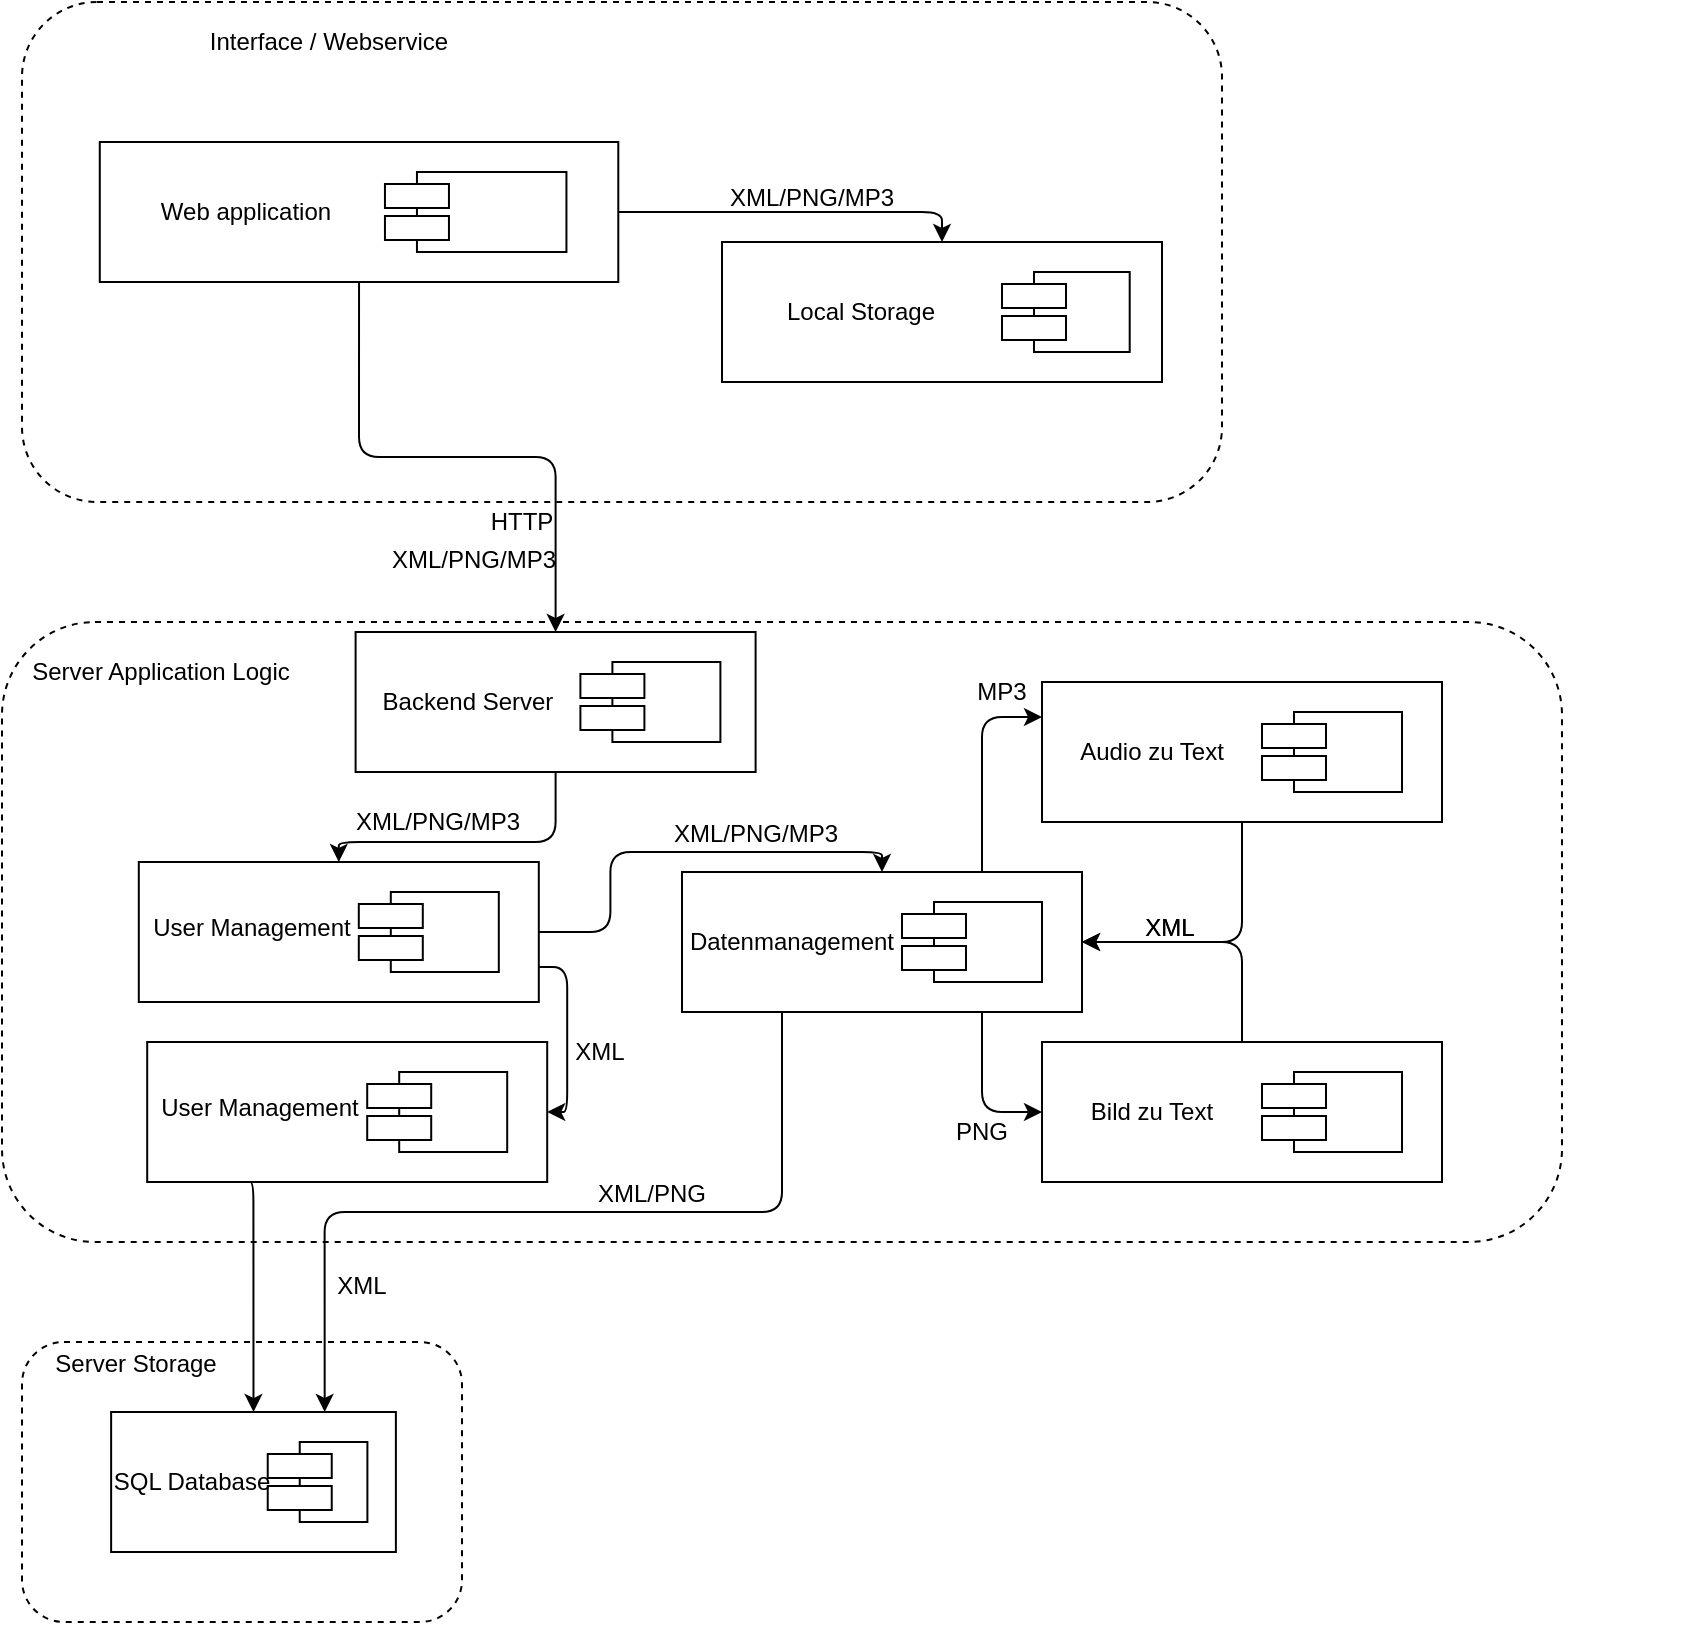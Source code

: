 <mxfile version="14.6.9" type="device"><diagram name="Page-1" id="5f0bae14-7c28-e335-631c-24af17079c00"><mxGraphModel dx="1422" dy="762" grid="1" gridSize="10" guides="1" tooltips="1" connect="1" arrows="1" fold="1" page="1" pageScale="1" pageWidth="1100" pageHeight="850" background="#ffffff" math="0" shadow="0"><root><mxCell id="0"/><mxCell id="1" parent="0"/><mxCell id="M4kyt89nX-22fWwxSUBl-4" value="" style="group" parent="1" vertex="1" connectable="0"><mxGeometry x="110" y="350" width="780" height="310" as="geometry"/></mxCell><mxCell id="M4kyt89nX-22fWwxSUBl-5" value="" style="rounded=1;whiteSpace=wrap;html=1;dashed=1;" parent="M4kyt89nX-22fWwxSUBl-4" vertex="1"><mxGeometry width="780" height="310" as="geometry"/></mxCell><mxCell id="M4kyt89nX-22fWwxSUBl-6" value="Server Application Logic" style="text;html=1;strokeColor=none;fillColor=none;align=center;verticalAlign=middle;whiteSpace=wrap;rounded=0;dashed=1;" parent="M4kyt89nX-22fWwxSUBl-4" vertex="1"><mxGeometry x="8.421" y="12.4" width="143.158" height="24.8" as="geometry"/></mxCell><mxCell id="M4kyt89nX-22fWwxSUBl-10" value="" style="shape=component;align=left;spacingLeft=36;rounded=0;shadow=0;comic=0;labelBackgroundColor=none;strokeWidth=1;fontFamily=Verdana;fontSize=12;html=1;" parent="M4kyt89nX-22fWwxSUBl-4" vertex="1"><mxGeometry x="279.2" y="20" width="70" height="40" as="geometry"/></mxCell><mxCell id="M4kyt89nX-22fWwxSUBl-17" value="" style="html=1;rounded=0;shadow=0;comic=0;labelBackgroundColor=none;strokeWidth=1;fontFamily=Verdana;fontSize=12;align=center;" parent="M4kyt89nX-22fWwxSUBl-4" vertex="1"><mxGeometry x="176.8" y="5" width="200" height="70" as="geometry"/></mxCell><mxCell id="M4kyt89nX-22fWwxSUBl-18" value="" style="shape=component;align=left;spacingLeft=36;rounded=0;shadow=0;comic=0;labelBackgroundColor=none;strokeWidth=1;fontFamily=Verdana;fontSize=12;html=1;" parent="M4kyt89nX-22fWwxSUBl-4" vertex="1"><mxGeometry x="289.2" y="20" width="70" height="40" as="geometry"/></mxCell><mxCell id="M4kyt89nX-22fWwxSUBl-19" value="Backend Server" style="text;html=1;strokeColor=none;fillColor=none;align=center;verticalAlign=middle;whiteSpace=wrap;rounded=0;dashed=1;" parent="M4kyt89nX-22fWwxSUBl-4" vertex="1"><mxGeometry x="168.4" y="30" width="129.6" height="20" as="geometry"/></mxCell><mxCell id="M4kyt89nX-22fWwxSUBl-20" value="" style="shape=component;align=left;spacingLeft=36;rounded=0;shadow=0;comic=0;labelBackgroundColor=none;strokeWidth=1;fontFamily=Verdana;fontSize=12;html=1;" parent="M4kyt89nX-22fWwxSUBl-4" vertex="1"><mxGeometry x="172.6" y="215" width="70" height="40" as="geometry"/></mxCell><mxCell id="M4kyt89nX-22fWwxSUBl-21" value="" style="html=1;rounded=0;shadow=0;comic=0;labelBackgroundColor=none;strokeWidth=1;fontFamily=Verdana;fontSize=12;align=center;" parent="M4kyt89nX-22fWwxSUBl-4" vertex="1"><mxGeometry x="72.6" y="210" width="200" height="70" as="geometry"/></mxCell><mxCell id="M4kyt89nX-22fWwxSUBl-22" value="" style="shape=component;align=left;spacingLeft=36;rounded=0;shadow=0;comic=0;labelBackgroundColor=none;strokeWidth=1;fontFamily=Verdana;fontSize=12;html=1;" parent="M4kyt89nX-22fWwxSUBl-4" vertex="1"><mxGeometry x="182.6" y="225" width="70" height="40" as="geometry"/></mxCell><mxCell id="M4kyt89nX-22fWwxSUBl-23" value="User Management" style="text;html=1;strokeColor=none;fillColor=none;align=center;verticalAlign=middle;whiteSpace=wrap;rounded=0;dashed=1;" parent="M4kyt89nX-22fWwxSUBl-4" vertex="1"><mxGeometry x="64.2" y="230" width="129.6" height="25" as="geometry"/></mxCell><mxCell id="M4kyt89nX-22fWwxSUBl-24" value="" style="shape=component;align=left;spacingLeft=36;rounded=0;shadow=0;comic=0;labelBackgroundColor=none;strokeWidth=1;fontFamily=Verdana;fontSize=12;html=1;" parent="M4kyt89nX-22fWwxSUBl-4" vertex="1"><mxGeometry x="440" y="130" width="70" height="40" as="geometry"/></mxCell><mxCell id="M4kyt89nX-22fWwxSUBl-25" value="" style="html=1;rounded=0;shadow=0;comic=0;labelBackgroundColor=none;strokeWidth=1;fontFamily=Verdana;fontSize=12;align=center;" parent="M4kyt89nX-22fWwxSUBl-4" vertex="1"><mxGeometry x="340" y="125" width="200" height="70" as="geometry"/></mxCell><mxCell id="M4kyt89nX-22fWwxSUBl-26" value="" style="shape=component;align=left;spacingLeft=36;rounded=0;shadow=0;comic=0;labelBackgroundColor=none;strokeWidth=1;fontFamily=Verdana;fontSize=12;html=1;" parent="M4kyt89nX-22fWwxSUBl-4" vertex="1"><mxGeometry x="450" y="140" width="70" height="40" as="geometry"/></mxCell><mxCell id="M4kyt89nX-22fWwxSUBl-27" value="Datenmanagement" style="text;html=1;strokeColor=none;fillColor=none;align=center;verticalAlign=middle;whiteSpace=wrap;rounded=0;dashed=1;" parent="M4kyt89nX-22fWwxSUBl-4" vertex="1"><mxGeometry x="330" y="150" width="129.6" height="20" as="geometry"/></mxCell><mxCell id="M4kyt89nX-22fWwxSUBl-67" value="" style="shape=component;align=left;spacingLeft=36;rounded=0;shadow=0;comic=0;labelBackgroundColor=none;strokeWidth=1;fontFamily=Verdana;fontSize=12;html=1;" parent="M4kyt89nX-22fWwxSUBl-4" vertex="1"><mxGeometry x="168.4" y="125" width="70" height="40" as="geometry"/></mxCell><mxCell id="M4kyt89nX-22fWwxSUBl-68" value="" style="html=1;rounded=0;shadow=0;comic=0;labelBackgroundColor=none;strokeWidth=1;fontFamily=Verdana;fontSize=12;align=center;" parent="M4kyt89nX-22fWwxSUBl-4" vertex="1"><mxGeometry x="68.4" y="120" width="200" height="70" as="geometry"/></mxCell><mxCell id="M4kyt89nX-22fWwxSUBl-69" value="" style="shape=component;align=left;spacingLeft=36;rounded=0;shadow=0;comic=0;labelBackgroundColor=none;strokeWidth=1;fontFamily=Verdana;fontSize=12;html=1;" parent="M4kyt89nX-22fWwxSUBl-4" vertex="1"><mxGeometry x="178.4" y="135" width="70" height="40" as="geometry"/></mxCell><mxCell id="M4kyt89nX-22fWwxSUBl-70" value="User Management" style="text;html=1;strokeColor=none;fillColor=none;align=center;verticalAlign=middle;whiteSpace=wrap;rounded=0;dashed=1;" parent="M4kyt89nX-22fWwxSUBl-4" vertex="1"><mxGeometry x="60" y="140" width="129.6" height="25" as="geometry"/></mxCell><mxCell id="M4kyt89nX-22fWwxSUBl-71" value="" style="endArrow=classic;html=1;exitX=0.5;exitY=1;exitDx=0;exitDy=0;entryX=0.5;entryY=0;entryDx=0;entryDy=0;edgeStyle=orthogonalEdgeStyle;endFill=1;" parent="M4kyt89nX-22fWwxSUBl-4" source="M4kyt89nX-22fWwxSUBl-17" target="M4kyt89nX-22fWwxSUBl-68" edge="1"><mxGeometry width="50" height="50" relative="1" as="geometry"><mxPoint x="188.519" y="-160" as="sourcePoint"/><mxPoint x="289.2" y="40" as="targetPoint"/><Array as="points"><mxPoint x="277" y="110"/><mxPoint x="168" y="110"/></Array></mxGeometry></mxCell><mxCell id="M4kyt89nX-22fWwxSUBl-72" value="" style="endArrow=classic;html=1;exitX=1;exitY=0.5;exitDx=0;exitDy=0;entryX=0.5;entryY=0;entryDx=0;entryDy=0;edgeStyle=orthogonalEdgeStyle;endFill=1;" parent="M4kyt89nX-22fWwxSUBl-4" source="M4kyt89nX-22fWwxSUBl-68" target="M4kyt89nX-22fWwxSUBl-25" edge="1"><mxGeometry width="50" height="50" relative="1" as="geometry"><mxPoint x="289.2" y="110" as="sourcePoint"/><mxPoint x="178.4" y="130" as="targetPoint"/></mxGeometry></mxCell><mxCell id="M4kyt89nX-22fWwxSUBl-73" value="" style="endArrow=classic;html=1;exitX=1;exitY=0.75;exitDx=0;exitDy=0;entryX=1;entryY=0.5;entryDx=0;entryDy=0;edgeStyle=orthogonalEdgeStyle;endFill=1;" parent="M4kyt89nX-22fWwxSUBl-4" source="M4kyt89nX-22fWwxSUBl-68" target="M4kyt89nX-22fWwxSUBl-21" edge="1"><mxGeometry width="50" height="50" relative="1" as="geometry"><mxPoint x="278.4" y="165" as="sourcePoint"/><mxPoint x="438.4" y="220" as="targetPoint"/></mxGeometry></mxCell><mxCell id="M4kyt89nX-22fWwxSUBl-89" value="" style="shape=component;align=left;spacingLeft=36;rounded=0;shadow=0;comic=0;labelBackgroundColor=none;strokeWidth=1;fontFamily=Verdana;fontSize=12;html=1;" parent="M4kyt89nX-22fWwxSUBl-4" vertex="1"><mxGeometry x="620" y="215" width="70" height="40" as="geometry"/></mxCell><mxCell id="M4kyt89nX-22fWwxSUBl-90" value="" style="html=1;rounded=0;shadow=0;comic=0;labelBackgroundColor=none;strokeWidth=1;fontFamily=Verdana;fontSize=12;align=center;" parent="M4kyt89nX-22fWwxSUBl-4" vertex="1"><mxGeometry x="520" y="210" width="200" height="70" as="geometry"/></mxCell><mxCell id="M4kyt89nX-22fWwxSUBl-91" value="" style="shape=component;align=left;spacingLeft=36;rounded=0;shadow=0;comic=0;labelBackgroundColor=none;strokeWidth=1;fontFamily=Verdana;fontSize=12;html=1;" parent="M4kyt89nX-22fWwxSUBl-4" vertex="1"><mxGeometry x="630" y="225" width="70" height="40" as="geometry"/></mxCell><mxCell id="M4kyt89nX-22fWwxSUBl-92" value="Bild zu Text" style="text;html=1;strokeColor=none;fillColor=none;align=center;verticalAlign=middle;whiteSpace=wrap;rounded=0;dashed=1;" parent="M4kyt89nX-22fWwxSUBl-4" vertex="1"><mxGeometry x="510" y="235" width="129.6" height="20" as="geometry"/></mxCell><mxCell id="M4kyt89nX-22fWwxSUBl-93" value="" style="endArrow=classic;html=1;entryX=0;entryY=0.5;entryDx=0;entryDy=0;edgeStyle=orthogonalEdgeStyle;endFill=1;exitX=0.75;exitY=1;exitDx=0;exitDy=0;" parent="M4kyt89nX-22fWwxSUBl-4" source="M4kyt89nX-22fWwxSUBl-25" target="M4kyt89nX-22fWwxSUBl-90" edge="1"><mxGeometry width="50" height="50" relative="1" as="geometry"><mxPoint x="450" y="205" as="sourcePoint"/><mxPoint x="438.4" y="405" as="targetPoint"/></mxGeometry></mxCell><mxCell id="M4kyt89nX-22fWwxSUBl-94" value="" style="endArrow=classic;html=1;entryX=1;entryY=0.5;entryDx=0;entryDy=0;edgeStyle=orthogonalEdgeStyle;endFill=1;exitX=0.5;exitY=0;exitDx=0;exitDy=0;" parent="M4kyt89nX-22fWwxSUBl-4" source="M4kyt89nX-22fWwxSUBl-90" target="M4kyt89nX-22fWwxSUBl-25" edge="1"><mxGeometry width="603.85" height="162.5" relative="1" as="geometry"><mxPoint x="940" y="170" as="sourcePoint"/><mxPoint x="530" y="255" as="targetPoint"/></mxGeometry></mxCell><mxCell id="CDif8NWqnkDh6zgm821W-40" value="XML" style="text;html=1;strokeColor=none;fillColor=none;align=center;verticalAlign=middle;whiteSpace=wrap;rounded=0;" parent="M4kyt89nX-22fWwxSUBl-94" vertex="1"><mxGeometry x="563.85" y="142.5" width="40" height="20" as="geometry"/></mxCell><mxCell id="CDif8NWqnkDh6zgm821W-7" value="XML/PNG/MP3" style="text;html=1;strokeColor=none;fillColor=none;align=center;verticalAlign=middle;whiteSpace=wrap;rounded=0;" parent="M4kyt89nX-22fWwxSUBl-4" vertex="1"><mxGeometry x="198.4" y="90" width="40" height="20" as="geometry"/></mxCell><mxCell id="CDif8NWqnkDh6zgm821W-38" value="PNG" style="text;html=1;strokeColor=none;fillColor=none;align=center;verticalAlign=middle;whiteSpace=wrap;rounded=0;" parent="M4kyt89nX-22fWwxSUBl-4" vertex="1"><mxGeometry x="470" y="245" width="40" height="20" as="geometry"/></mxCell><mxCell id="CDif8NWqnkDh6zgm821W-46" value="XML" style="text;html=1;strokeColor=none;fillColor=none;align=center;verticalAlign=middle;whiteSpace=wrap;rounded=0;" parent="M4kyt89nX-22fWwxSUBl-4" vertex="1"><mxGeometry x="279.2" y="205" width="40" height="20" as="geometry"/></mxCell><mxCell id="bg4zA2yt-wc2OUY3tOKI-5" value="" style="shape=component;align=left;spacingLeft=36;rounded=0;shadow=0;comic=0;labelBackgroundColor=none;strokeWidth=1;fontFamily=Verdana;fontSize=12;html=1;" parent="M4kyt89nX-22fWwxSUBl-4" vertex="1"><mxGeometry x="620" y="35" width="70" height="40" as="geometry"/></mxCell><mxCell id="bg4zA2yt-wc2OUY3tOKI-6" value="" style="html=1;rounded=0;shadow=0;comic=0;labelBackgroundColor=none;strokeWidth=1;fontFamily=Verdana;fontSize=12;align=center;" parent="M4kyt89nX-22fWwxSUBl-4" vertex="1"><mxGeometry x="520" y="30" width="200" height="70" as="geometry"/></mxCell><mxCell id="bg4zA2yt-wc2OUY3tOKI-7" value="" style="shape=component;align=left;spacingLeft=36;rounded=0;shadow=0;comic=0;labelBackgroundColor=none;strokeWidth=1;fontFamily=Verdana;fontSize=12;html=1;" parent="M4kyt89nX-22fWwxSUBl-4" vertex="1"><mxGeometry x="630" y="45" width="70" height="40" as="geometry"/></mxCell><mxCell id="bg4zA2yt-wc2OUY3tOKI-8" value="Audio zu Text" style="text;html=1;strokeColor=none;fillColor=none;align=center;verticalAlign=middle;whiteSpace=wrap;rounded=0;dashed=1;" parent="M4kyt89nX-22fWwxSUBl-4" vertex="1"><mxGeometry x="510" y="55" width="129.6" height="20" as="geometry"/></mxCell><mxCell id="bg4zA2yt-wc2OUY3tOKI-9" value="" style="endArrow=classic;html=1;entryX=0;entryY=0.25;entryDx=0;entryDy=0;edgeStyle=orthogonalEdgeStyle;endFill=1;exitX=0.75;exitY=0;exitDx=0;exitDy=0;" parent="M4kyt89nX-22fWwxSUBl-4" source="M4kyt89nX-22fWwxSUBl-25" target="bg4zA2yt-wc2OUY3tOKI-6" edge="1"><mxGeometry width="50" height="50" relative="1" as="geometry"><mxPoint x="500" y="205" as="sourcePoint"/><mxPoint x="530" y="255" as="targetPoint"/></mxGeometry></mxCell><mxCell id="bg4zA2yt-wc2OUY3tOKI-10" value="MP3" style="text;html=1;strokeColor=none;fillColor=none;align=center;verticalAlign=middle;whiteSpace=wrap;rounded=0;" parent="M4kyt89nX-22fWwxSUBl-4" vertex="1"><mxGeometry x="480" y="25" width="40" height="20" as="geometry"/></mxCell><mxCell id="bg4zA2yt-wc2OUY3tOKI-12" value="" style="endArrow=classic;html=1;entryX=1;entryY=0.5;entryDx=0;entryDy=0;edgeStyle=orthogonalEdgeStyle;endFill=1;exitX=0.5;exitY=1;exitDx=0;exitDy=0;" parent="M4kyt89nX-22fWwxSUBl-4" source="bg4zA2yt-wc2OUY3tOKI-6" target="M4kyt89nX-22fWwxSUBl-25" edge="1"><mxGeometry width="603.85" height="162.5" relative="1" as="geometry"><mxPoint x="630" y="220" as="sourcePoint"/><mxPoint x="550" y="170" as="targetPoint"/></mxGeometry></mxCell><mxCell id="bg4zA2yt-wc2OUY3tOKI-13" value="XML" style="text;html=1;strokeColor=none;fillColor=none;align=center;verticalAlign=middle;whiteSpace=wrap;rounded=0;" parent="bg4zA2yt-wc2OUY3tOKI-12" vertex="1"><mxGeometry x="563.85" y="142.5" width="40" height="20" as="geometry"/></mxCell><mxCell id="M4kyt89nX-22fWwxSUBl-3" value="" style="group" parent="1" vertex="1" connectable="0"><mxGeometry x="120" y="40" width="840" height="250" as="geometry"/></mxCell><mxCell id="M4kyt89nX-22fWwxSUBl-1" value="" style="rounded=1;whiteSpace=wrap;html=1;dashed=1;" parent="M4kyt89nX-22fWwxSUBl-3" vertex="1"><mxGeometry width="600" height="250" as="geometry"/></mxCell><mxCell id="M4kyt89nX-22fWwxSUBl-2" value="Interface / Webservice" style="text;html=1;strokeColor=none;fillColor=none;align=center;verticalAlign=middle;whiteSpace=wrap;rounded=0;dashed=1;" parent="M4kyt89nX-22fWwxSUBl-3" vertex="1"><mxGeometry x="16.154" y="10" width="274.615" height="20" as="geometry"/></mxCell><mxCell id="M4kyt89nX-22fWwxSUBl-9" value="" style="html=1;rounded=0;shadow=0;comic=0;labelBackgroundColor=none;strokeWidth=1;fontFamily=Verdana;fontSize=12;align=center;" parent="M4kyt89nX-22fWwxSUBl-3" vertex="1"><mxGeometry x="350" y="120" width="220" height="70" as="geometry"/></mxCell><mxCell id="M4kyt89nX-22fWwxSUBl-11" value="Local Storage" style="text;html=1;strokeColor=none;fillColor=none;align=center;verticalAlign=middle;whiteSpace=wrap;rounded=0;dashed=1;" parent="M4kyt89nX-22fWwxSUBl-3" vertex="1"><mxGeometry x="315.328" y="145" width="209.354" height="20" as="geometry"/></mxCell><mxCell id="M4kyt89nX-22fWwxSUBl-8" value="" style="group" parent="M4kyt89nX-22fWwxSUBl-3" vertex="1" connectable="0"><mxGeometry y="70" width="350" height="70" as="geometry"/></mxCell><mxCell id="39150e848f15840c-4" value="" style="html=1;rounded=0;shadow=0;comic=0;labelBackgroundColor=none;strokeWidth=1;fontFamily=Verdana;fontSize=12;align=center;" parent="M4kyt89nX-22fWwxSUBl-8" vertex="1"><mxGeometry x="38.889" width="259.259" height="70" as="geometry"/></mxCell><mxCell id="39150e848f15840c-10" value="" style="shape=component;align=left;spacingLeft=36;rounded=0;shadow=0;comic=0;labelBackgroundColor=none;strokeWidth=1;fontFamily=Verdana;fontSize=12;html=1;" parent="M4kyt89nX-22fWwxSUBl-8" vertex="1"><mxGeometry x="181.481" y="15" width="90.741" height="40" as="geometry"/></mxCell><mxCell id="M4kyt89nX-22fWwxSUBl-7" value="Web application" style="text;html=1;strokeColor=none;fillColor=none;align=center;verticalAlign=middle;whiteSpace=wrap;rounded=0;dashed=1;" parent="M4kyt89nX-22fWwxSUBl-8" vertex="1"><mxGeometry x="28.0" y="25" width="168.0" height="20" as="geometry"/></mxCell><mxCell id="M4kyt89nX-22fWwxSUBl-47" value="" style="shape=component;align=left;spacingLeft=36;rounded=0;shadow=0;comic=0;labelBackgroundColor=none;strokeWidth=1;fontFamily=Verdana;fontSize=12;html=1;" parent="M4kyt89nX-22fWwxSUBl-3" vertex="1"><mxGeometry x="490" y="135" width="63.85" height="40" as="geometry"/></mxCell><mxCell id="M4kyt89nX-22fWwxSUBl-48" value="" style="endArrow=classic;html=1;exitX=1;exitY=0.5;exitDx=0;exitDy=0;entryX=0.5;entryY=0;entryDx=0;entryDy=0;edgeStyle=orthogonalEdgeStyle;endFill=1;" parent="M4kyt89nX-22fWwxSUBl-3" source="39150e848f15840c-4" target="M4kyt89nX-22fWwxSUBl-9" edge="1"><mxGeometry width="50" height="50" relative="1" as="geometry"><mxPoint x="549.231" y="100" as="sourcePoint"/><mxPoint x="630" y="50" as="targetPoint"/></mxGeometry></mxCell><mxCell id="M4kyt89nX-22fWwxSUBl-14" value="" style="group" parent="1" vertex="1" connectable="0"><mxGeometry x="120" y="710" width="420" height="140" as="geometry"/></mxCell><mxCell id="M4kyt89nX-22fWwxSUBl-15" value="" style="rounded=1;whiteSpace=wrap;html=1;dashed=1;" parent="M4kyt89nX-22fWwxSUBl-14" vertex="1"><mxGeometry width="220" height="140" as="geometry"/></mxCell><mxCell id="M4kyt89nX-22fWwxSUBl-16" value="Server Storage" style="text;html=1;strokeColor=none;fillColor=none;align=center;verticalAlign=middle;whiteSpace=wrap;rounded=0;dashed=1;" parent="M4kyt89nX-22fWwxSUBl-14" vertex="1"><mxGeometry x="5.995" y="5.6" width="101.909" height="11.2" as="geometry"/></mxCell><mxCell id="M4kyt89nX-22fWwxSUBl-28" value="" style="shape=component;align=left;spacingLeft=36;rounded=0;shadow=0;comic=0;labelBackgroundColor=none;strokeWidth=1;fontFamily=Verdana;fontSize=12;html=1;" parent="M4kyt89nX-22fWwxSUBl-14" vertex="1"><mxGeometry x="115.749" y="40" width="49.831" height="40" as="geometry"/></mxCell><mxCell id="M4kyt89nX-22fWwxSUBl-29" value="" style="html=1;rounded=0;shadow=0;comic=0;labelBackgroundColor=none;strokeWidth=1;fontFamily=Verdana;fontSize=12;align=center;" parent="M4kyt89nX-22fWwxSUBl-14" vertex="1"><mxGeometry x="44.563" y="35" width="142.373" height="70" as="geometry"/></mxCell><mxCell id="M4kyt89nX-22fWwxSUBl-30" value="" style="shape=component;align=left;spacingLeft=36;rounded=0;shadow=0;comic=0;labelBackgroundColor=none;strokeWidth=1;fontFamily=Verdana;fontSize=12;html=1;" parent="M4kyt89nX-22fWwxSUBl-14" vertex="1"><mxGeometry x="122.868" y="50" width="49.831" height="40" as="geometry"/></mxCell><mxCell id="M4kyt89nX-22fWwxSUBl-31" value="SQL Database" style="text;html=1;strokeColor=none;fillColor=none;align=center;verticalAlign=middle;whiteSpace=wrap;rounded=0;dashed=1;" parent="M4kyt89nX-22fWwxSUBl-14" vertex="1"><mxGeometry x="38.583" y="60" width="92.258" height="20" as="geometry"/></mxCell><mxCell id="M4kyt89nX-22fWwxSUBl-49" value="" style="endArrow=classic;html=1;exitX=0.5;exitY=1;exitDx=0;exitDy=0;entryX=0.5;entryY=0;entryDx=0;entryDy=0;edgeStyle=orthogonalEdgeStyle;endFill=1;" parent="1" source="39150e848f15840c-4" target="M4kyt89nX-22fWwxSUBl-17" edge="1"><mxGeometry width="50" height="50" relative="1" as="geometry"><mxPoint x="360" y="155" as="sourcePoint"/><mxPoint x="518.4" y="170" as="targetPoint"/></mxGeometry></mxCell><mxCell id="M4kyt89nX-22fWwxSUBl-79" value="" style="endArrow=classic;html=1;exitX=0.25;exitY=1;exitDx=0;exitDy=0;entryX=0.75;entryY=0;entryDx=0;entryDy=0;edgeStyle=orthogonalEdgeStyle;endFill=1;" parent="1" source="M4kyt89nX-22fWwxSUBl-25" target="M4kyt89nX-22fWwxSUBl-29" edge="1"><mxGeometry width="50" height="50" relative="1" as="geometry"><mxPoint x="548.4" y="640" as="sourcePoint"/><mxPoint x="548.4" y="760" as="targetPoint"/></mxGeometry></mxCell><mxCell id="M4kyt89nX-22fWwxSUBl-81" value="" style="endArrow=classic;html=1;exitX=0.25;exitY=1;exitDx=0;exitDy=0;entryX=0.5;entryY=0;entryDx=0;entryDy=0;edgeStyle=orthogonalEdgeStyle;endFill=1;" parent="1" source="M4kyt89nX-22fWwxSUBl-21" target="M4kyt89nX-22fWwxSUBl-29" edge="1"><mxGeometry width="50" height="50" relative="1" as="geometry"><mxPoint x="498.4" y="640" as="sourcePoint"/><mxPoint x="338.4" y="760" as="targetPoint"/><Array as="points"><mxPoint x="236" y="630"/></Array></mxGeometry></mxCell><mxCell id="CDif8NWqnkDh6zgm821W-2" value="XML/PNG/MP3" style="text;html=1;strokeColor=none;fillColor=none;align=center;verticalAlign=middle;whiteSpace=wrap;rounded=0;" parent="1" vertex="1"><mxGeometry x="326" y="309" width="40" height="20" as="geometry"/></mxCell><mxCell id="CDif8NWqnkDh6zgm821W-1" value="HTTP" style="text;html=1;strokeColor=none;fillColor=none;align=center;verticalAlign=middle;whiteSpace=wrap;rounded=0;" parent="1" vertex="1"><mxGeometry x="350" y="290" width="40" height="20" as="geometry"/></mxCell><mxCell id="CDif8NWqnkDh6zgm821W-5" value="XML/PNG/MP3" style="text;html=1;strokeColor=none;fillColor=none;align=center;verticalAlign=middle;whiteSpace=wrap;rounded=0;" parent="1" vertex="1"><mxGeometry x="495" y="128" width="40" height="20" as="geometry"/></mxCell><mxCell id="CDif8NWqnkDh6zgm821W-37" value="XML/PNG/MP3" style="text;html=1;strokeColor=none;fillColor=none;align=center;verticalAlign=middle;whiteSpace=wrap;rounded=0;" parent="1" vertex="1"><mxGeometry x="467" y="446" width="40" height="20" as="geometry"/></mxCell><mxCell id="CDif8NWqnkDh6zgm821W-43" value="XML/PNG" style="text;html=1;strokeColor=none;fillColor=none;align=center;verticalAlign=middle;whiteSpace=wrap;rounded=0;" parent="1" vertex="1"><mxGeometry x="415" y="626" width="40" height="20" as="geometry"/></mxCell><mxCell id="CDif8NWqnkDh6zgm821W-44" value="XML" style="text;html=1;strokeColor=none;fillColor=none;align=center;verticalAlign=middle;whiteSpace=wrap;rounded=0;" parent="1" vertex="1"><mxGeometry x="270" y="672" width="40" height="20" as="geometry"/></mxCell></root></mxGraphModel></diagram></mxfile>